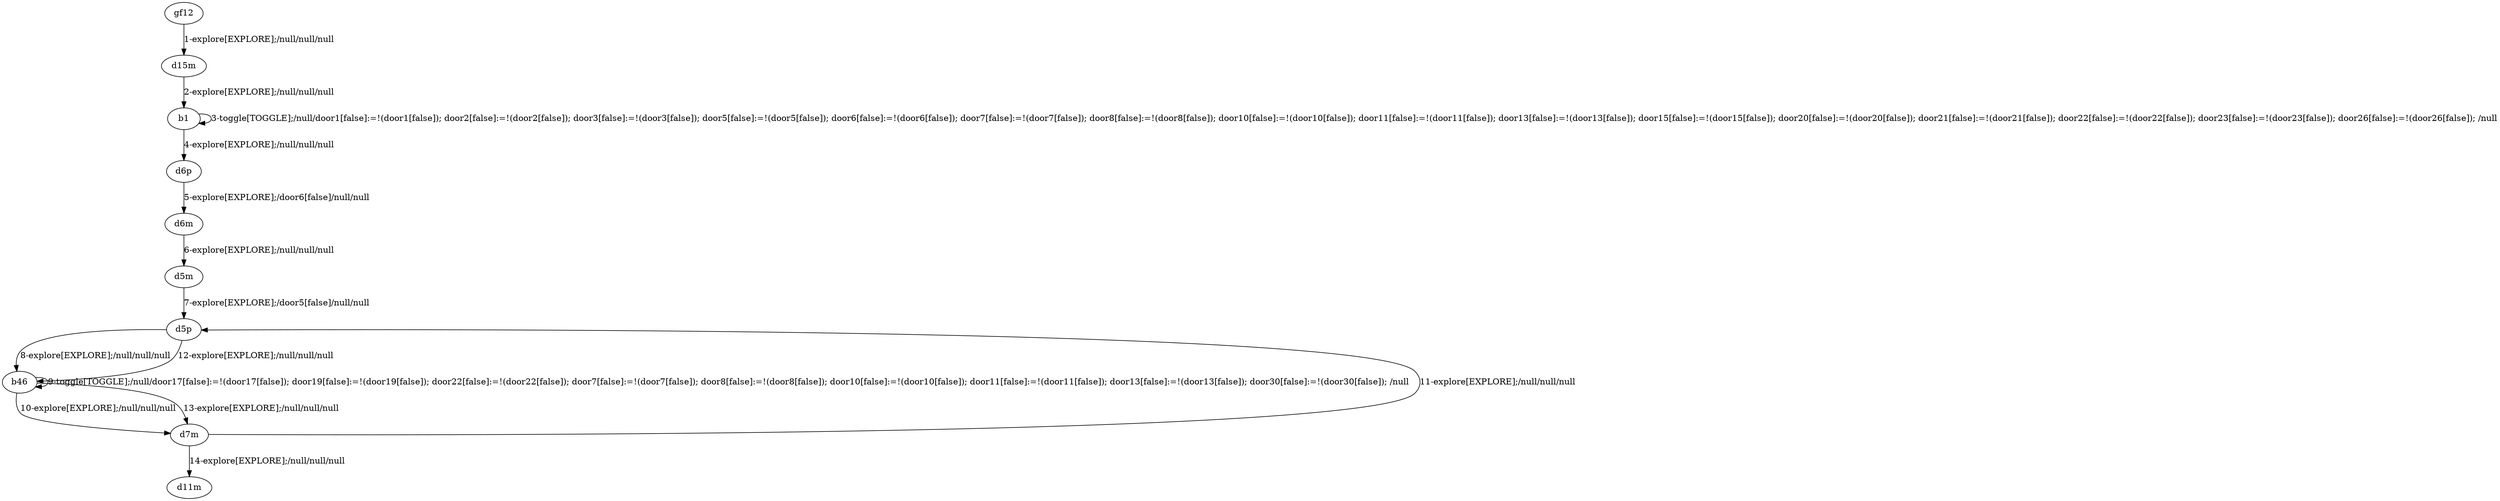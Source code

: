 # Total number of goals covered by this test: 1
# d7m --> d11m

digraph g {
"gf12" -> "d15m" [label = "1-explore[EXPLORE];/null/null/null"];
"d15m" -> "b1" [label = "2-explore[EXPLORE];/null/null/null"];
"b1" -> "b1" [label = "3-toggle[TOGGLE];/null/door1[false]:=!(door1[false]); door2[false]:=!(door2[false]); door3[false]:=!(door3[false]); door5[false]:=!(door5[false]); door6[false]:=!(door6[false]); door7[false]:=!(door7[false]); door8[false]:=!(door8[false]); door10[false]:=!(door10[false]); door11[false]:=!(door11[false]); door13[false]:=!(door13[false]); door15[false]:=!(door15[false]); door20[false]:=!(door20[false]); door21[false]:=!(door21[false]); door22[false]:=!(door22[false]); door23[false]:=!(door23[false]); door26[false]:=!(door26[false]); /null"];
"b1" -> "d6p" [label = "4-explore[EXPLORE];/null/null/null"];
"d6p" -> "d6m" [label = "5-explore[EXPLORE];/door6[false]/null/null"];
"d6m" -> "d5m" [label = "6-explore[EXPLORE];/null/null/null"];
"d5m" -> "d5p" [label = "7-explore[EXPLORE];/door5[false]/null/null"];
"d5p" -> "b46" [label = "8-explore[EXPLORE];/null/null/null"];
"b46" -> "b46" [label = "9-toggle[TOGGLE];/null/door17[false]:=!(door17[false]); door19[false]:=!(door19[false]); door22[false]:=!(door22[false]); door7[false]:=!(door7[false]); door8[false]:=!(door8[false]); door10[false]:=!(door10[false]); door11[false]:=!(door11[false]); door13[false]:=!(door13[false]); door30[false]:=!(door30[false]); /null"];
"b46" -> "d7m" [label = "10-explore[EXPLORE];/null/null/null"];
"d7m" -> "d5p" [label = "11-explore[EXPLORE];/null/null/null"];
"d5p" -> "b46" [label = "12-explore[EXPLORE];/null/null/null"];
"b46" -> "d7m" [label = "13-explore[EXPLORE];/null/null/null"];
"d7m" -> "d11m" [label = "14-explore[EXPLORE];/null/null/null"];
}